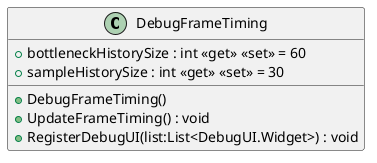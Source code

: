@startuml
class DebugFrameTiming {
    + bottleneckHistorySize : int <<get>> <<set>> = 60
    + sampleHistorySize : int <<get>> <<set>> = 30
    + DebugFrameTiming()
    + UpdateFrameTiming() : void
    + RegisterDebugUI(list:List<DebugUI.Widget>) : void
}
@enduml
